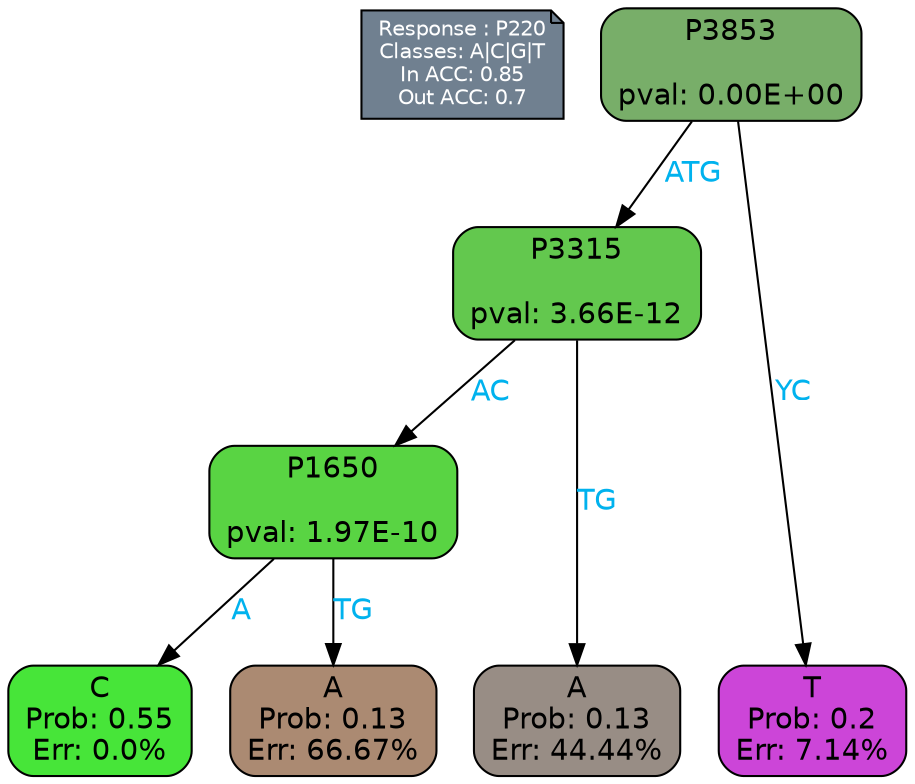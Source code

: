 digraph Tree {
node [shape=box, style="filled, rounded", color="black", fontname=helvetica] ;
graph [ranksep=equally, splines=polylines, bgcolor=transparent, dpi=600] ;
edge [fontname=helvetica] ;
LEGEND [label="Response : P220
Classes: A|C|G|T
In ACC: 0.85
Out ACC: 0.7
",shape=note,align=left,style=filled,fillcolor="slategray",fontcolor="white",fontsize=10];1 [label="P3853

pval: 0.00E+00", fillcolor="#78ae69"] ;
2 [label="P3315

pval: 3.66E-12", fillcolor="#63c84e"] ;
3 [label="P1650

pval: 1.97E-10", fillcolor="#59d443"] ;
4 [label="C
Prob: 0.55
Err: 0.0%", fillcolor="#47e539"] ;
5 [label="A
Prob: 0.13
Err: 66.67%", fillcolor="#ab8a72"] ;
6 [label="A
Prob: 0.13
Err: 44.44%", fillcolor="#988d85"] ;
7 [label="T
Prob: 0.2
Err: 7.14%", fillcolor="#cc45d8"] ;
1 -> 2 [label="ATG",fontcolor=deepskyblue2] ;
1 -> 7 [label="YC",fontcolor=deepskyblue2] ;
2 -> 3 [label="AC",fontcolor=deepskyblue2] ;
2 -> 6 [label="TG",fontcolor=deepskyblue2] ;
3 -> 4 [label="A",fontcolor=deepskyblue2] ;
3 -> 5 [label="TG",fontcolor=deepskyblue2] ;
{rank = same; 4;5;6;7;}{rank = same; LEGEND;1;}}